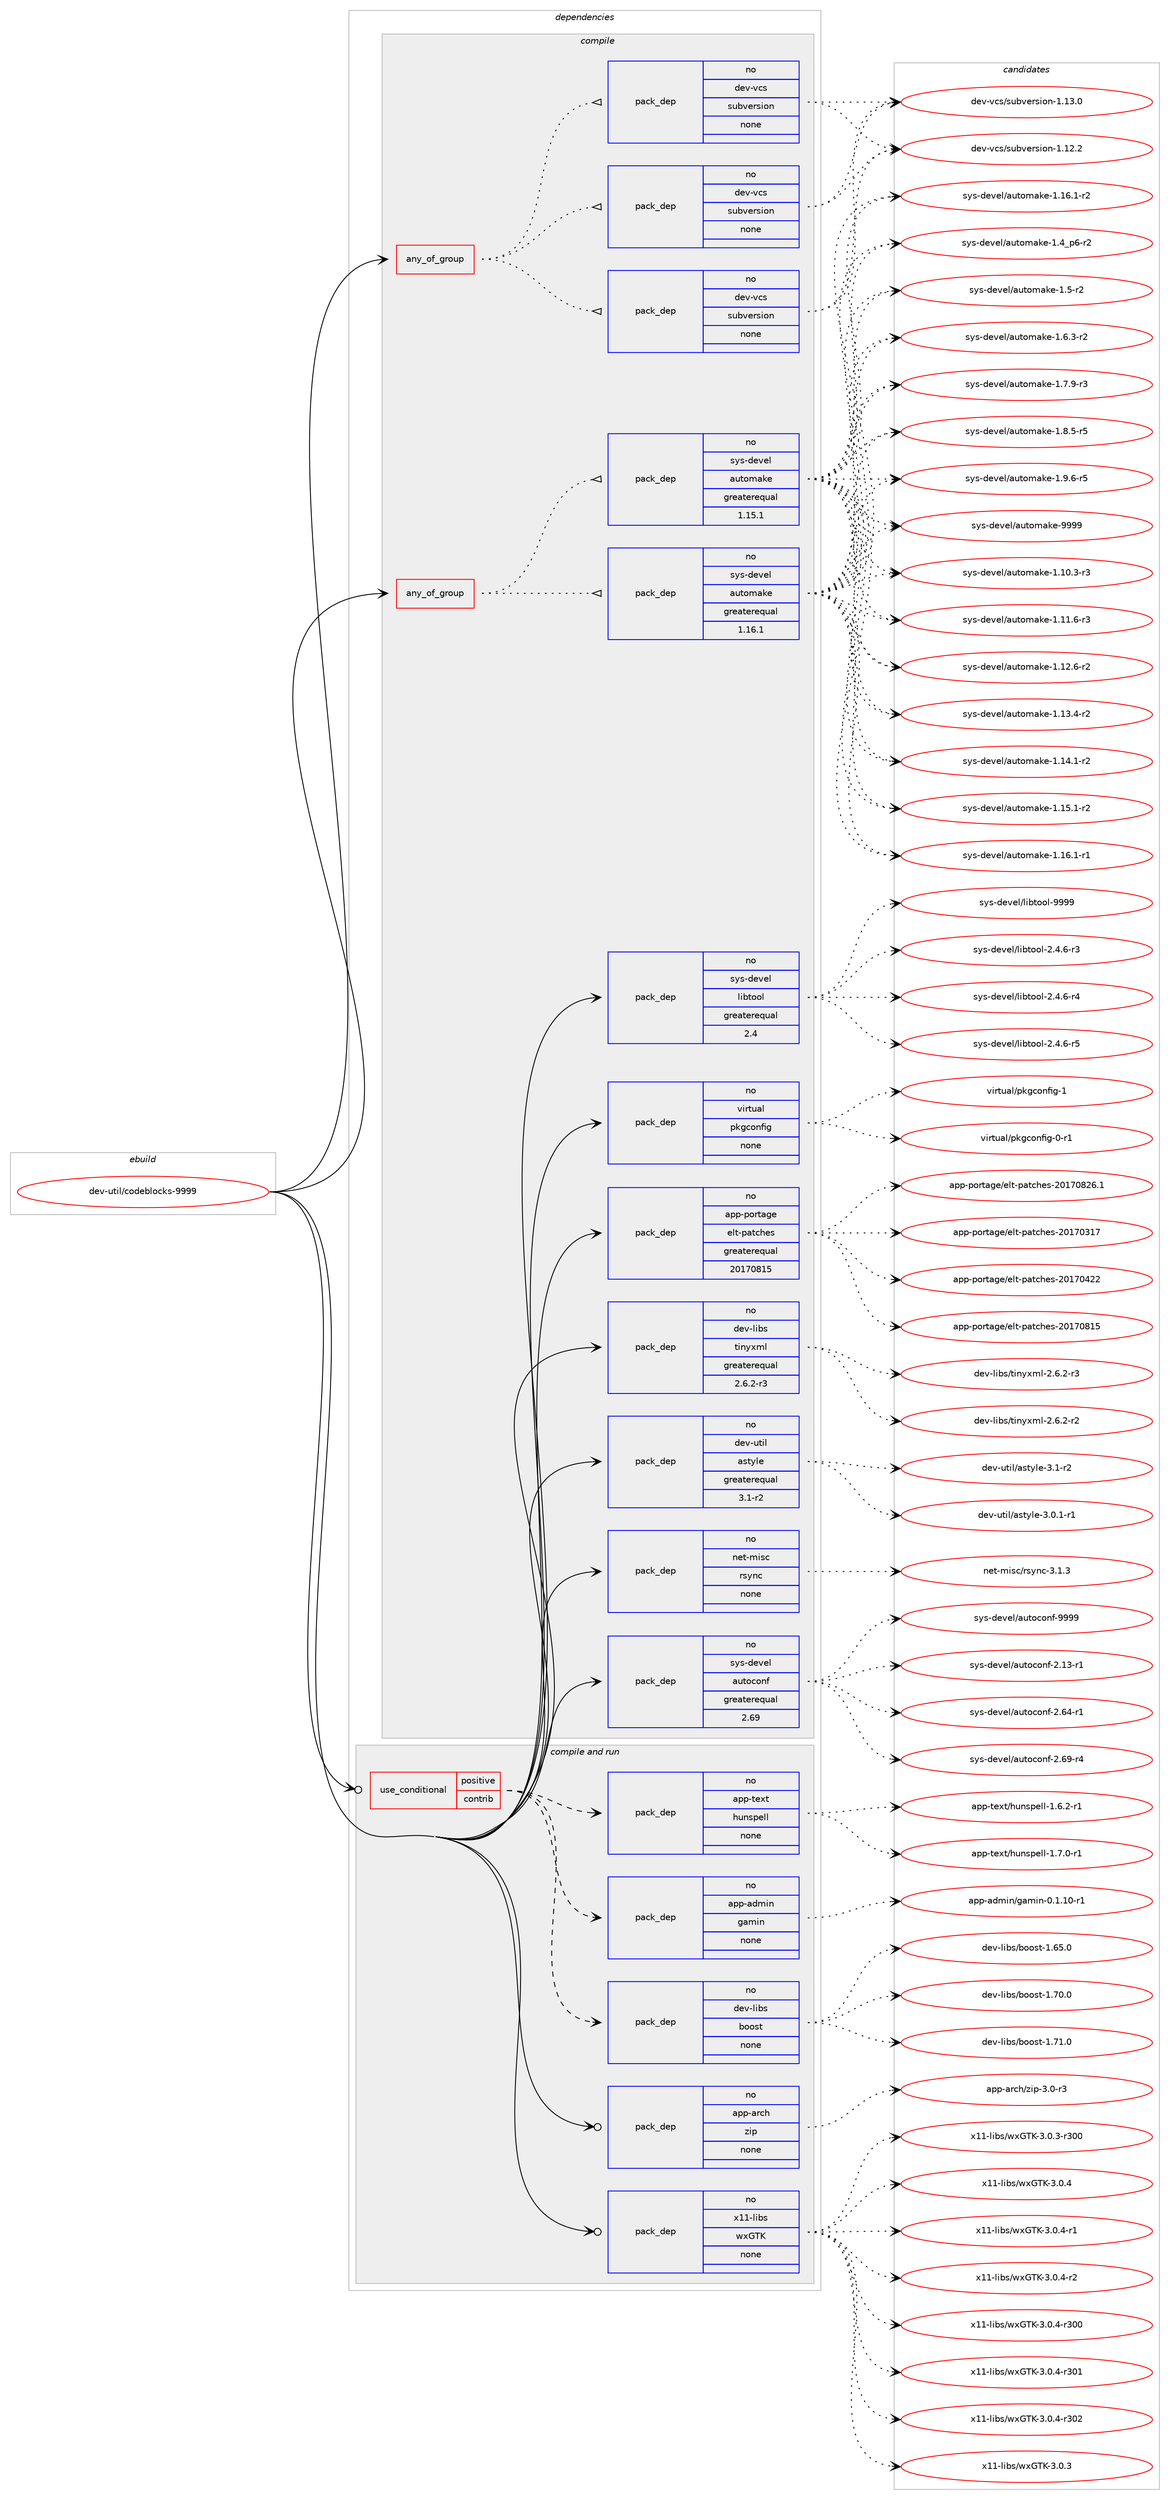 digraph prolog {

# *************
# Graph options
# *************

newrank=true;
concentrate=true;
compound=true;
graph [rankdir=LR,fontname=Helvetica,fontsize=10,ranksep=1.5];#, ranksep=2.5, nodesep=0.2];
edge  [arrowhead=vee];
node  [fontname=Helvetica,fontsize=10];

# **********
# The ebuild
# **********

subgraph cluster_leftcol {
color=gray;
rank=same;
label=<<i>ebuild</i>>;
id [label="dev-util/codeblocks-9999", color=red, width=4, href="../dev-util/codeblocks-9999.svg"];
}

# ****************
# The dependencies
# ****************

subgraph cluster_midcol {
color=gray;
label=<<i>dependencies</i>>;
subgraph cluster_compile {
fillcolor="#eeeeee";
style=filled;
label=<<i>compile</i>>;
subgraph any11741 {
dependency727053 [label=<<TABLE BORDER="0" CELLBORDER="1" CELLSPACING="0" CELLPADDING="4"><TR><TD CELLPADDING="10">any_of_group</TD></TR></TABLE>>, shape=none, color=red];subgraph pack532799 {
dependency727054 [label=<<TABLE BORDER="0" CELLBORDER="1" CELLSPACING="0" CELLPADDING="4" WIDTH="220"><TR><TD ROWSPAN="6" CELLPADDING="30">pack_dep</TD></TR><TR><TD WIDTH="110">no</TD></TR><TR><TD>dev-vcs</TD></TR><TR><TD>subversion</TD></TR><TR><TD>none</TD></TR><TR><TD></TD></TR></TABLE>>, shape=none, color=blue];
}
dependency727053:e -> dependency727054:w [weight=20,style="dotted",arrowhead="oinv"];
subgraph pack532800 {
dependency727055 [label=<<TABLE BORDER="0" CELLBORDER="1" CELLSPACING="0" CELLPADDING="4" WIDTH="220"><TR><TD ROWSPAN="6" CELLPADDING="30">pack_dep</TD></TR><TR><TD WIDTH="110">no</TD></TR><TR><TD>dev-vcs</TD></TR><TR><TD>subversion</TD></TR><TR><TD>none</TD></TR><TR><TD></TD></TR></TABLE>>, shape=none, color=blue];
}
dependency727053:e -> dependency727055:w [weight=20,style="dotted",arrowhead="oinv"];
subgraph pack532801 {
dependency727056 [label=<<TABLE BORDER="0" CELLBORDER="1" CELLSPACING="0" CELLPADDING="4" WIDTH="220"><TR><TD ROWSPAN="6" CELLPADDING="30">pack_dep</TD></TR><TR><TD WIDTH="110">no</TD></TR><TR><TD>dev-vcs</TD></TR><TR><TD>subversion</TD></TR><TR><TD>none</TD></TR><TR><TD></TD></TR></TABLE>>, shape=none, color=blue];
}
dependency727053:e -> dependency727056:w [weight=20,style="dotted",arrowhead="oinv"];
}
id:e -> dependency727053:w [weight=20,style="solid",arrowhead="vee"];
subgraph any11742 {
dependency727057 [label=<<TABLE BORDER="0" CELLBORDER="1" CELLSPACING="0" CELLPADDING="4"><TR><TD CELLPADDING="10">any_of_group</TD></TR></TABLE>>, shape=none, color=red];subgraph pack532802 {
dependency727058 [label=<<TABLE BORDER="0" CELLBORDER="1" CELLSPACING="0" CELLPADDING="4" WIDTH="220"><TR><TD ROWSPAN="6" CELLPADDING="30">pack_dep</TD></TR><TR><TD WIDTH="110">no</TD></TR><TR><TD>sys-devel</TD></TR><TR><TD>automake</TD></TR><TR><TD>greaterequal</TD></TR><TR><TD>1.16.1</TD></TR></TABLE>>, shape=none, color=blue];
}
dependency727057:e -> dependency727058:w [weight=20,style="dotted",arrowhead="oinv"];
subgraph pack532803 {
dependency727059 [label=<<TABLE BORDER="0" CELLBORDER="1" CELLSPACING="0" CELLPADDING="4" WIDTH="220"><TR><TD ROWSPAN="6" CELLPADDING="30">pack_dep</TD></TR><TR><TD WIDTH="110">no</TD></TR><TR><TD>sys-devel</TD></TR><TR><TD>automake</TD></TR><TR><TD>greaterequal</TD></TR><TR><TD>1.15.1</TD></TR></TABLE>>, shape=none, color=blue];
}
dependency727057:e -> dependency727059:w [weight=20,style="dotted",arrowhead="oinv"];
}
id:e -> dependency727057:w [weight=20,style="solid",arrowhead="vee"];
subgraph pack532804 {
dependency727060 [label=<<TABLE BORDER="0" CELLBORDER="1" CELLSPACING="0" CELLPADDING="4" WIDTH="220"><TR><TD ROWSPAN="6" CELLPADDING="30">pack_dep</TD></TR><TR><TD WIDTH="110">no</TD></TR><TR><TD>app-portage</TD></TR><TR><TD>elt-patches</TD></TR><TR><TD>greaterequal</TD></TR><TR><TD>20170815</TD></TR></TABLE>>, shape=none, color=blue];
}
id:e -> dependency727060:w [weight=20,style="solid",arrowhead="vee"];
subgraph pack532805 {
dependency727061 [label=<<TABLE BORDER="0" CELLBORDER="1" CELLSPACING="0" CELLPADDING="4" WIDTH="220"><TR><TD ROWSPAN="6" CELLPADDING="30">pack_dep</TD></TR><TR><TD WIDTH="110">no</TD></TR><TR><TD>dev-libs</TD></TR><TR><TD>tinyxml</TD></TR><TR><TD>greaterequal</TD></TR><TR><TD>2.6.2-r3</TD></TR></TABLE>>, shape=none, color=blue];
}
id:e -> dependency727061:w [weight=20,style="solid",arrowhead="vee"];
subgraph pack532806 {
dependency727062 [label=<<TABLE BORDER="0" CELLBORDER="1" CELLSPACING="0" CELLPADDING="4" WIDTH="220"><TR><TD ROWSPAN="6" CELLPADDING="30">pack_dep</TD></TR><TR><TD WIDTH="110">no</TD></TR><TR><TD>dev-util</TD></TR><TR><TD>astyle</TD></TR><TR><TD>greaterequal</TD></TR><TR><TD>3.1-r2</TD></TR></TABLE>>, shape=none, color=blue];
}
id:e -> dependency727062:w [weight=20,style="solid",arrowhead="vee"];
subgraph pack532807 {
dependency727063 [label=<<TABLE BORDER="0" CELLBORDER="1" CELLSPACING="0" CELLPADDING="4" WIDTH="220"><TR><TD ROWSPAN="6" CELLPADDING="30">pack_dep</TD></TR><TR><TD WIDTH="110">no</TD></TR><TR><TD>net-misc</TD></TR><TR><TD>rsync</TD></TR><TR><TD>none</TD></TR><TR><TD></TD></TR></TABLE>>, shape=none, color=blue];
}
id:e -> dependency727063:w [weight=20,style="solid",arrowhead="vee"];
subgraph pack532808 {
dependency727064 [label=<<TABLE BORDER="0" CELLBORDER="1" CELLSPACING="0" CELLPADDING="4" WIDTH="220"><TR><TD ROWSPAN="6" CELLPADDING="30">pack_dep</TD></TR><TR><TD WIDTH="110">no</TD></TR><TR><TD>sys-devel</TD></TR><TR><TD>autoconf</TD></TR><TR><TD>greaterequal</TD></TR><TR><TD>2.69</TD></TR></TABLE>>, shape=none, color=blue];
}
id:e -> dependency727064:w [weight=20,style="solid",arrowhead="vee"];
subgraph pack532809 {
dependency727065 [label=<<TABLE BORDER="0" CELLBORDER="1" CELLSPACING="0" CELLPADDING="4" WIDTH="220"><TR><TD ROWSPAN="6" CELLPADDING="30">pack_dep</TD></TR><TR><TD WIDTH="110">no</TD></TR><TR><TD>sys-devel</TD></TR><TR><TD>libtool</TD></TR><TR><TD>greaterequal</TD></TR><TR><TD>2.4</TD></TR></TABLE>>, shape=none, color=blue];
}
id:e -> dependency727065:w [weight=20,style="solid",arrowhead="vee"];
subgraph pack532810 {
dependency727066 [label=<<TABLE BORDER="0" CELLBORDER="1" CELLSPACING="0" CELLPADDING="4" WIDTH="220"><TR><TD ROWSPAN="6" CELLPADDING="30">pack_dep</TD></TR><TR><TD WIDTH="110">no</TD></TR><TR><TD>virtual</TD></TR><TR><TD>pkgconfig</TD></TR><TR><TD>none</TD></TR><TR><TD></TD></TR></TABLE>>, shape=none, color=blue];
}
id:e -> dependency727066:w [weight=20,style="solid",arrowhead="vee"];
}
subgraph cluster_compileandrun {
fillcolor="#eeeeee";
style=filled;
label=<<i>compile and run</i>>;
subgraph cond182135 {
dependency727067 [label=<<TABLE BORDER="0" CELLBORDER="1" CELLSPACING="0" CELLPADDING="4"><TR><TD ROWSPAN="3" CELLPADDING="10">use_conditional</TD></TR><TR><TD>positive</TD></TR><TR><TD>contrib</TD></TR></TABLE>>, shape=none, color=red];
subgraph pack532811 {
dependency727068 [label=<<TABLE BORDER="0" CELLBORDER="1" CELLSPACING="0" CELLPADDING="4" WIDTH="220"><TR><TD ROWSPAN="6" CELLPADDING="30">pack_dep</TD></TR><TR><TD WIDTH="110">no</TD></TR><TR><TD>app-admin</TD></TR><TR><TD>gamin</TD></TR><TR><TD>none</TD></TR><TR><TD></TD></TR></TABLE>>, shape=none, color=blue];
}
dependency727067:e -> dependency727068:w [weight=20,style="dashed",arrowhead="vee"];
subgraph pack532812 {
dependency727069 [label=<<TABLE BORDER="0" CELLBORDER="1" CELLSPACING="0" CELLPADDING="4" WIDTH="220"><TR><TD ROWSPAN="6" CELLPADDING="30">pack_dep</TD></TR><TR><TD WIDTH="110">no</TD></TR><TR><TD>app-text</TD></TR><TR><TD>hunspell</TD></TR><TR><TD>none</TD></TR><TR><TD></TD></TR></TABLE>>, shape=none, color=blue];
}
dependency727067:e -> dependency727069:w [weight=20,style="dashed",arrowhead="vee"];
subgraph pack532813 {
dependency727070 [label=<<TABLE BORDER="0" CELLBORDER="1" CELLSPACING="0" CELLPADDING="4" WIDTH="220"><TR><TD ROWSPAN="6" CELLPADDING="30">pack_dep</TD></TR><TR><TD WIDTH="110">no</TD></TR><TR><TD>dev-libs</TD></TR><TR><TD>boost</TD></TR><TR><TD>none</TD></TR><TR><TD></TD></TR></TABLE>>, shape=none, color=blue];
}
dependency727067:e -> dependency727070:w [weight=20,style="dashed",arrowhead="vee"];
}
id:e -> dependency727067:w [weight=20,style="solid",arrowhead="odotvee"];
subgraph pack532814 {
dependency727071 [label=<<TABLE BORDER="0" CELLBORDER="1" CELLSPACING="0" CELLPADDING="4" WIDTH="220"><TR><TD ROWSPAN="6" CELLPADDING="30">pack_dep</TD></TR><TR><TD WIDTH="110">no</TD></TR><TR><TD>app-arch</TD></TR><TR><TD>zip</TD></TR><TR><TD>none</TD></TR><TR><TD></TD></TR></TABLE>>, shape=none, color=blue];
}
id:e -> dependency727071:w [weight=20,style="solid",arrowhead="odotvee"];
subgraph pack532815 {
dependency727072 [label=<<TABLE BORDER="0" CELLBORDER="1" CELLSPACING="0" CELLPADDING="4" WIDTH="220"><TR><TD ROWSPAN="6" CELLPADDING="30">pack_dep</TD></TR><TR><TD WIDTH="110">no</TD></TR><TR><TD>x11-libs</TD></TR><TR><TD>wxGTK</TD></TR><TR><TD>none</TD></TR><TR><TD></TD></TR></TABLE>>, shape=none, color=blue];
}
id:e -> dependency727072:w [weight=20,style="solid",arrowhead="odotvee"];
}
subgraph cluster_run {
fillcolor="#eeeeee";
style=filled;
label=<<i>run</i>>;
}
}

# **************
# The candidates
# **************

subgraph cluster_choices {
rank=same;
color=gray;
label=<<i>candidates</i>>;

subgraph choice532799 {
color=black;
nodesep=1;
choice1001011184511899115471151179811810111411510511111045494649504650 [label="dev-vcs/subversion-1.12.2", color=red, width=4,href="../dev-vcs/subversion-1.12.2.svg"];
choice1001011184511899115471151179811810111411510511111045494649514648 [label="dev-vcs/subversion-1.13.0", color=red, width=4,href="../dev-vcs/subversion-1.13.0.svg"];
dependency727054:e -> choice1001011184511899115471151179811810111411510511111045494649504650:w [style=dotted,weight="100"];
dependency727054:e -> choice1001011184511899115471151179811810111411510511111045494649514648:w [style=dotted,weight="100"];
}
subgraph choice532800 {
color=black;
nodesep=1;
choice1001011184511899115471151179811810111411510511111045494649504650 [label="dev-vcs/subversion-1.12.2", color=red, width=4,href="../dev-vcs/subversion-1.12.2.svg"];
choice1001011184511899115471151179811810111411510511111045494649514648 [label="dev-vcs/subversion-1.13.0", color=red, width=4,href="../dev-vcs/subversion-1.13.0.svg"];
dependency727055:e -> choice1001011184511899115471151179811810111411510511111045494649504650:w [style=dotted,weight="100"];
dependency727055:e -> choice1001011184511899115471151179811810111411510511111045494649514648:w [style=dotted,weight="100"];
}
subgraph choice532801 {
color=black;
nodesep=1;
choice1001011184511899115471151179811810111411510511111045494649504650 [label="dev-vcs/subversion-1.12.2", color=red, width=4,href="../dev-vcs/subversion-1.12.2.svg"];
choice1001011184511899115471151179811810111411510511111045494649514648 [label="dev-vcs/subversion-1.13.0", color=red, width=4,href="../dev-vcs/subversion-1.13.0.svg"];
dependency727056:e -> choice1001011184511899115471151179811810111411510511111045494649504650:w [style=dotted,weight="100"];
dependency727056:e -> choice1001011184511899115471151179811810111411510511111045494649514648:w [style=dotted,weight="100"];
}
subgraph choice532802 {
color=black;
nodesep=1;
choice11512111545100101118101108479711711611110997107101454946494846514511451 [label="sys-devel/automake-1.10.3-r3", color=red, width=4,href="../sys-devel/automake-1.10.3-r3.svg"];
choice11512111545100101118101108479711711611110997107101454946494946544511451 [label="sys-devel/automake-1.11.6-r3", color=red, width=4,href="../sys-devel/automake-1.11.6-r3.svg"];
choice11512111545100101118101108479711711611110997107101454946495046544511450 [label="sys-devel/automake-1.12.6-r2", color=red, width=4,href="../sys-devel/automake-1.12.6-r2.svg"];
choice11512111545100101118101108479711711611110997107101454946495146524511450 [label="sys-devel/automake-1.13.4-r2", color=red, width=4,href="../sys-devel/automake-1.13.4-r2.svg"];
choice11512111545100101118101108479711711611110997107101454946495246494511450 [label="sys-devel/automake-1.14.1-r2", color=red, width=4,href="../sys-devel/automake-1.14.1-r2.svg"];
choice11512111545100101118101108479711711611110997107101454946495346494511450 [label="sys-devel/automake-1.15.1-r2", color=red, width=4,href="../sys-devel/automake-1.15.1-r2.svg"];
choice11512111545100101118101108479711711611110997107101454946495446494511449 [label="sys-devel/automake-1.16.1-r1", color=red, width=4,href="../sys-devel/automake-1.16.1-r1.svg"];
choice11512111545100101118101108479711711611110997107101454946495446494511450 [label="sys-devel/automake-1.16.1-r2", color=red, width=4,href="../sys-devel/automake-1.16.1-r2.svg"];
choice115121115451001011181011084797117116111109971071014549465295112544511450 [label="sys-devel/automake-1.4_p6-r2", color=red, width=4,href="../sys-devel/automake-1.4_p6-r2.svg"];
choice11512111545100101118101108479711711611110997107101454946534511450 [label="sys-devel/automake-1.5-r2", color=red, width=4,href="../sys-devel/automake-1.5-r2.svg"];
choice115121115451001011181011084797117116111109971071014549465446514511450 [label="sys-devel/automake-1.6.3-r2", color=red, width=4,href="../sys-devel/automake-1.6.3-r2.svg"];
choice115121115451001011181011084797117116111109971071014549465546574511451 [label="sys-devel/automake-1.7.9-r3", color=red, width=4,href="../sys-devel/automake-1.7.9-r3.svg"];
choice115121115451001011181011084797117116111109971071014549465646534511453 [label="sys-devel/automake-1.8.5-r5", color=red, width=4,href="../sys-devel/automake-1.8.5-r5.svg"];
choice115121115451001011181011084797117116111109971071014549465746544511453 [label="sys-devel/automake-1.9.6-r5", color=red, width=4,href="../sys-devel/automake-1.9.6-r5.svg"];
choice115121115451001011181011084797117116111109971071014557575757 [label="sys-devel/automake-9999", color=red, width=4,href="../sys-devel/automake-9999.svg"];
dependency727058:e -> choice11512111545100101118101108479711711611110997107101454946494846514511451:w [style=dotted,weight="100"];
dependency727058:e -> choice11512111545100101118101108479711711611110997107101454946494946544511451:w [style=dotted,weight="100"];
dependency727058:e -> choice11512111545100101118101108479711711611110997107101454946495046544511450:w [style=dotted,weight="100"];
dependency727058:e -> choice11512111545100101118101108479711711611110997107101454946495146524511450:w [style=dotted,weight="100"];
dependency727058:e -> choice11512111545100101118101108479711711611110997107101454946495246494511450:w [style=dotted,weight="100"];
dependency727058:e -> choice11512111545100101118101108479711711611110997107101454946495346494511450:w [style=dotted,weight="100"];
dependency727058:e -> choice11512111545100101118101108479711711611110997107101454946495446494511449:w [style=dotted,weight="100"];
dependency727058:e -> choice11512111545100101118101108479711711611110997107101454946495446494511450:w [style=dotted,weight="100"];
dependency727058:e -> choice115121115451001011181011084797117116111109971071014549465295112544511450:w [style=dotted,weight="100"];
dependency727058:e -> choice11512111545100101118101108479711711611110997107101454946534511450:w [style=dotted,weight="100"];
dependency727058:e -> choice115121115451001011181011084797117116111109971071014549465446514511450:w [style=dotted,weight="100"];
dependency727058:e -> choice115121115451001011181011084797117116111109971071014549465546574511451:w [style=dotted,weight="100"];
dependency727058:e -> choice115121115451001011181011084797117116111109971071014549465646534511453:w [style=dotted,weight="100"];
dependency727058:e -> choice115121115451001011181011084797117116111109971071014549465746544511453:w [style=dotted,weight="100"];
dependency727058:e -> choice115121115451001011181011084797117116111109971071014557575757:w [style=dotted,weight="100"];
}
subgraph choice532803 {
color=black;
nodesep=1;
choice11512111545100101118101108479711711611110997107101454946494846514511451 [label="sys-devel/automake-1.10.3-r3", color=red, width=4,href="../sys-devel/automake-1.10.3-r3.svg"];
choice11512111545100101118101108479711711611110997107101454946494946544511451 [label="sys-devel/automake-1.11.6-r3", color=red, width=4,href="../sys-devel/automake-1.11.6-r3.svg"];
choice11512111545100101118101108479711711611110997107101454946495046544511450 [label="sys-devel/automake-1.12.6-r2", color=red, width=4,href="../sys-devel/automake-1.12.6-r2.svg"];
choice11512111545100101118101108479711711611110997107101454946495146524511450 [label="sys-devel/automake-1.13.4-r2", color=red, width=4,href="../sys-devel/automake-1.13.4-r2.svg"];
choice11512111545100101118101108479711711611110997107101454946495246494511450 [label="sys-devel/automake-1.14.1-r2", color=red, width=4,href="../sys-devel/automake-1.14.1-r2.svg"];
choice11512111545100101118101108479711711611110997107101454946495346494511450 [label="sys-devel/automake-1.15.1-r2", color=red, width=4,href="../sys-devel/automake-1.15.1-r2.svg"];
choice11512111545100101118101108479711711611110997107101454946495446494511449 [label="sys-devel/automake-1.16.1-r1", color=red, width=4,href="../sys-devel/automake-1.16.1-r1.svg"];
choice11512111545100101118101108479711711611110997107101454946495446494511450 [label="sys-devel/automake-1.16.1-r2", color=red, width=4,href="../sys-devel/automake-1.16.1-r2.svg"];
choice115121115451001011181011084797117116111109971071014549465295112544511450 [label="sys-devel/automake-1.4_p6-r2", color=red, width=4,href="../sys-devel/automake-1.4_p6-r2.svg"];
choice11512111545100101118101108479711711611110997107101454946534511450 [label="sys-devel/automake-1.5-r2", color=red, width=4,href="../sys-devel/automake-1.5-r2.svg"];
choice115121115451001011181011084797117116111109971071014549465446514511450 [label="sys-devel/automake-1.6.3-r2", color=red, width=4,href="../sys-devel/automake-1.6.3-r2.svg"];
choice115121115451001011181011084797117116111109971071014549465546574511451 [label="sys-devel/automake-1.7.9-r3", color=red, width=4,href="../sys-devel/automake-1.7.9-r3.svg"];
choice115121115451001011181011084797117116111109971071014549465646534511453 [label="sys-devel/automake-1.8.5-r5", color=red, width=4,href="../sys-devel/automake-1.8.5-r5.svg"];
choice115121115451001011181011084797117116111109971071014549465746544511453 [label="sys-devel/automake-1.9.6-r5", color=red, width=4,href="../sys-devel/automake-1.9.6-r5.svg"];
choice115121115451001011181011084797117116111109971071014557575757 [label="sys-devel/automake-9999", color=red, width=4,href="../sys-devel/automake-9999.svg"];
dependency727059:e -> choice11512111545100101118101108479711711611110997107101454946494846514511451:w [style=dotted,weight="100"];
dependency727059:e -> choice11512111545100101118101108479711711611110997107101454946494946544511451:w [style=dotted,weight="100"];
dependency727059:e -> choice11512111545100101118101108479711711611110997107101454946495046544511450:w [style=dotted,weight="100"];
dependency727059:e -> choice11512111545100101118101108479711711611110997107101454946495146524511450:w [style=dotted,weight="100"];
dependency727059:e -> choice11512111545100101118101108479711711611110997107101454946495246494511450:w [style=dotted,weight="100"];
dependency727059:e -> choice11512111545100101118101108479711711611110997107101454946495346494511450:w [style=dotted,weight="100"];
dependency727059:e -> choice11512111545100101118101108479711711611110997107101454946495446494511449:w [style=dotted,weight="100"];
dependency727059:e -> choice11512111545100101118101108479711711611110997107101454946495446494511450:w [style=dotted,weight="100"];
dependency727059:e -> choice115121115451001011181011084797117116111109971071014549465295112544511450:w [style=dotted,weight="100"];
dependency727059:e -> choice11512111545100101118101108479711711611110997107101454946534511450:w [style=dotted,weight="100"];
dependency727059:e -> choice115121115451001011181011084797117116111109971071014549465446514511450:w [style=dotted,weight="100"];
dependency727059:e -> choice115121115451001011181011084797117116111109971071014549465546574511451:w [style=dotted,weight="100"];
dependency727059:e -> choice115121115451001011181011084797117116111109971071014549465646534511453:w [style=dotted,weight="100"];
dependency727059:e -> choice115121115451001011181011084797117116111109971071014549465746544511453:w [style=dotted,weight="100"];
dependency727059:e -> choice115121115451001011181011084797117116111109971071014557575757:w [style=dotted,weight="100"];
}
subgraph choice532804 {
color=black;
nodesep=1;
choice97112112451121111141169710310147101108116451129711699104101115455048495548514955 [label="app-portage/elt-patches-20170317", color=red, width=4,href="../app-portage/elt-patches-20170317.svg"];
choice97112112451121111141169710310147101108116451129711699104101115455048495548525050 [label="app-portage/elt-patches-20170422", color=red, width=4,href="../app-portage/elt-patches-20170422.svg"];
choice97112112451121111141169710310147101108116451129711699104101115455048495548564953 [label="app-portage/elt-patches-20170815", color=red, width=4,href="../app-portage/elt-patches-20170815.svg"];
choice971121124511211111411697103101471011081164511297116991041011154550484955485650544649 [label="app-portage/elt-patches-20170826.1", color=red, width=4,href="../app-portage/elt-patches-20170826.1.svg"];
dependency727060:e -> choice97112112451121111141169710310147101108116451129711699104101115455048495548514955:w [style=dotted,weight="100"];
dependency727060:e -> choice97112112451121111141169710310147101108116451129711699104101115455048495548525050:w [style=dotted,weight="100"];
dependency727060:e -> choice97112112451121111141169710310147101108116451129711699104101115455048495548564953:w [style=dotted,weight="100"];
dependency727060:e -> choice971121124511211111411697103101471011081164511297116991041011154550484955485650544649:w [style=dotted,weight="100"];
}
subgraph choice532805 {
color=black;
nodesep=1;
choice1001011184510810598115471161051101211201091084550465446504511450 [label="dev-libs/tinyxml-2.6.2-r2", color=red, width=4,href="../dev-libs/tinyxml-2.6.2-r2.svg"];
choice1001011184510810598115471161051101211201091084550465446504511451 [label="dev-libs/tinyxml-2.6.2-r3", color=red, width=4,href="../dev-libs/tinyxml-2.6.2-r3.svg"];
dependency727061:e -> choice1001011184510810598115471161051101211201091084550465446504511450:w [style=dotted,weight="100"];
dependency727061:e -> choice1001011184510810598115471161051101211201091084550465446504511451:w [style=dotted,weight="100"];
}
subgraph choice532806 {
color=black;
nodesep=1;
choice1001011184511711610510847971151161211081014551464846494511449 [label="dev-util/astyle-3.0.1-r1", color=red, width=4,href="../dev-util/astyle-3.0.1-r1.svg"];
choice100101118451171161051084797115116121108101455146494511450 [label="dev-util/astyle-3.1-r2", color=red, width=4,href="../dev-util/astyle-3.1-r2.svg"];
dependency727062:e -> choice1001011184511711610510847971151161211081014551464846494511449:w [style=dotted,weight="100"];
dependency727062:e -> choice100101118451171161051084797115116121108101455146494511450:w [style=dotted,weight="100"];
}
subgraph choice532807 {
color=black;
nodesep=1;
choice11010111645109105115994711411512111099455146494651 [label="net-misc/rsync-3.1.3", color=red, width=4,href="../net-misc/rsync-3.1.3.svg"];
dependency727063:e -> choice11010111645109105115994711411512111099455146494651:w [style=dotted,weight="100"];
}
subgraph choice532808 {
color=black;
nodesep=1;
choice1151211154510010111810110847971171161119911111010245504649514511449 [label="sys-devel/autoconf-2.13-r1", color=red, width=4,href="../sys-devel/autoconf-2.13-r1.svg"];
choice1151211154510010111810110847971171161119911111010245504654524511449 [label="sys-devel/autoconf-2.64-r1", color=red, width=4,href="../sys-devel/autoconf-2.64-r1.svg"];
choice1151211154510010111810110847971171161119911111010245504654574511452 [label="sys-devel/autoconf-2.69-r4", color=red, width=4,href="../sys-devel/autoconf-2.69-r4.svg"];
choice115121115451001011181011084797117116111991111101024557575757 [label="sys-devel/autoconf-9999", color=red, width=4,href="../sys-devel/autoconf-9999.svg"];
dependency727064:e -> choice1151211154510010111810110847971171161119911111010245504649514511449:w [style=dotted,weight="100"];
dependency727064:e -> choice1151211154510010111810110847971171161119911111010245504654524511449:w [style=dotted,weight="100"];
dependency727064:e -> choice1151211154510010111810110847971171161119911111010245504654574511452:w [style=dotted,weight="100"];
dependency727064:e -> choice115121115451001011181011084797117116111991111101024557575757:w [style=dotted,weight="100"];
}
subgraph choice532809 {
color=black;
nodesep=1;
choice1151211154510010111810110847108105981161111111084550465246544511451 [label="sys-devel/libtool-2.4.6-r3", color=red, width=4,href="../sys-devel/libtool-2.4.6-r3.svg"];
choice1151211154510010111810110847108105981161111111084550465246544511452 [label="sys-devel/libtool-2.4.6-r4", color=red, width=4,href="../sys-devel/libtool-2.4.6-r4.svg"];
choice1151211154510010111810110847108105981161111111084550465246544511453 [label="sys-devel/libtool-2.4.6-r5", color=red, width=4,href="../sys-devel/libtool-2.4.6-r5.svg"];
choice1151211154510010111810110847108105981161111111084557575757 [label="sys-devel/libtool-9999", color=red, width=4,href="../sys-devel/libtool-9999.svg"];
dependency727065:e -> choice1151211154510010111810110847108105981161111111084550465246544511451:w [style=dotted,weight="100"];
dependency727065:e -> choice1151211154510010111810110847108105981161111111084550465246544511452:w [style=dotted,weight="100"];
dependency727065:e -> choice1151211154510010111810110847108105981161111111084550465246544511453:w [style=dotted,weight="100"];
dependency727065:e -> choice1151211154510010111810110847108105981161111111084557575757:w [style=dotted,weight="100"];
}
subgraph choice532810 {
color=black;
nodesep=1;
choice11810511411611797108471121071039911111010210510345484511449 [label="virtual/pkgconfig-0-r1", color=red, width=4,href="../virtual/pkgconfig-0-r1.svg"];
choice1181051141161179710847112107103991111101021051034549 [label="virtual/pkgconfig-1", color=red, width=4,href="../virtual/pkgconfig-1.svg"];
dependency727066:e -> choice11810511411611797108471121071039911111010210510345484511449:w [style=dotted,weight="100"];
dependency727066:e -> choice1181051141161179710847112107103991111101021051034549:w [style=dotted,weight="100"];
}
subgraph choice532811 {
color=black;
nodesep=1;
choice9711211245971001091051104710397109105110454846494649484511449 [label="app-admin/gamin-0.1.10-r1", color=red, width=4,href="../app-admin/gamin-0.1.10-r1.svg"];
dependency727068:e -> choice9711211245971001091051104710397109105110454846494649484511449:w [style=dotted,weight="100"];
}
subgraph choice532812 {
color=black;
nodesep=1;
choice9711211245116101120116471041171101151121011081084549465446504511449 [label="app-text/hunspell-1.6.2-r1", color=red, width=4,href="../app-text/hunspell-1.6.2-r1.svg"];
choice9711211245116101120116471041171101151121011081084549465546484511449 [label="app-text/hunspell-1.7.0-r1", color=red, width=4,href="../app-text/hunspell-1.7.0-r1.svg"];
dependency727069:e -> choice9711211245116101120116471041171101151121011081084549465446504511449:w [style=dotted,weight="100"];
dependency727069:e -> choice9711211245116101120116471041171101151121011081084549465546484511449:w [style=dotted,weight="100"];
}
subgraph choice532813 {
color=black;
nodesep=1;
choice1001011184510810598115479811111111511645494654534648 [label="dev-libs/boost-1.65.0", color=red, width=4,href="../dev-libs/boost-1.65.0.svg"];
choice1001011184510810598115479811111111511645494655484648 [label="dev-libs/boost-1.70.0", color=red, width=4,href="../dev-libs/boost-1.70.0.svg"];
choice1001011184510810598115479811111111511645494655494648 [label="dev-libs/boost-1.71.0", color=red, width=4,href="../dev-libs/boost-1.71.0.svg"];
dependency727070:e -> choice1001011184510810598115479811111111511645494654534648:w [style=dotted,weight="100"];
dependency727070:e -> choice1001011184510810598115479811111111511645494655484648:w [style=dotted,weight="100"];
dependency727070:e -> choice1001011184510810598115479811111111511645494655494648:w [style=dotted,weight="100"];
}
subgraph choice532814 {
color=black;
nodesep=1;
choice9711211245971149910447122105112455146484511451 [label="app-arch/zip-3.0-r3", color=red, width=4,href="../app-arch/zip-3.0-r3.svg"];
dependency727071:e -> choice9711211245971149910447122105112455146484511451:w [style=dotted,weight="100"];
}
subgraph choice532815 {
color=black;
nodesep=1;
choice1204949451081059811547119120718475455146484651 [label="x11-libs/wxGTK-3.0.3", color=red, width=4,href="../x11-libs/wxGTK-3.0.3.svg"];
choice120494945108105981154711912071847545514648465145114514848 [label="x11-libs/wxGTK-3.0.3-r300", color=red, width=4,href="../x11-libs/wxGTK-3.0.3-r300.svg"];
choice1204949451081059811547119120718475455146484652 [label="x11-libs/wxGTK-3.0.4", color=red, width=4,href="../x11-libs/wxGTK-3.0.4.svg"];
choice12049494510810598115471191207184754551464846524511449 [label="x11-libs/wxGTK-3.0.4-r1", color=red, width=4,href="../x11-libs/wxGTK-3.0.4-r1.svg"];
choice12049494510810598115471191207184754551464846524511450 [label="x11-libs/wxGTK-3.0.4-r2", color=red, width=4,href="../x11-libs/wxGTK-3.0.4-r2.svg"];
choice120494945108105981154711912071847545514648465245114514848 [label="x11-libs/wxGTK-3.0.4-r300", color=red, width=4,href="../x11-libs/wxGTK-3.0.4-r300.svg"];
choice120494945108105981154711912071847545514648465245114514849 [label="x11-libs/wxGTK-3.0.4-r301", color=red, width=4,href="../x11-libs/wxGTK-3.0.4-r301.svg"];
choice120494945108105981154711912071847545514648465245114514850 [label="x11-libs/wxGTK-3.0.4-r302", color=red, width=4,href="../x11-libs/wxGTK-3.0.4-r302.svg"];
dependency727072:e -> choice1204949451081059811547119120718475455146484651:w [style=dotted,weight="100"];
dependency727072:e -> choice120494945108105981154711912071847545514648465145114514848:w [style=dotted,weight="100"];
dependency727072:e -> choice1204949451081059811547119120718475455146484652:w [style=dotted,weight="100"];
dependency727072:e -> choice12049494510810598115471191207184754551464846524511449:w [style=dotted,weight="100"];
dependency727072:e -> choice12049494510810598115471191207184754551464846524511450:w [style=dotted,weight="100"];
dependency727072:e -> choice120494945108105981154711912071847545514648465245114514848:w [style=dotted,weight="100"];
dependency727072:e -> choice120494945108105981154711912071847545514648465245114514849:w [style=dotted,weight="100"];
dependency727072:e -> choice120494945108105981154711912071847545514648465245114514850:w [style=dotted,weight="100"];
}
}

}
